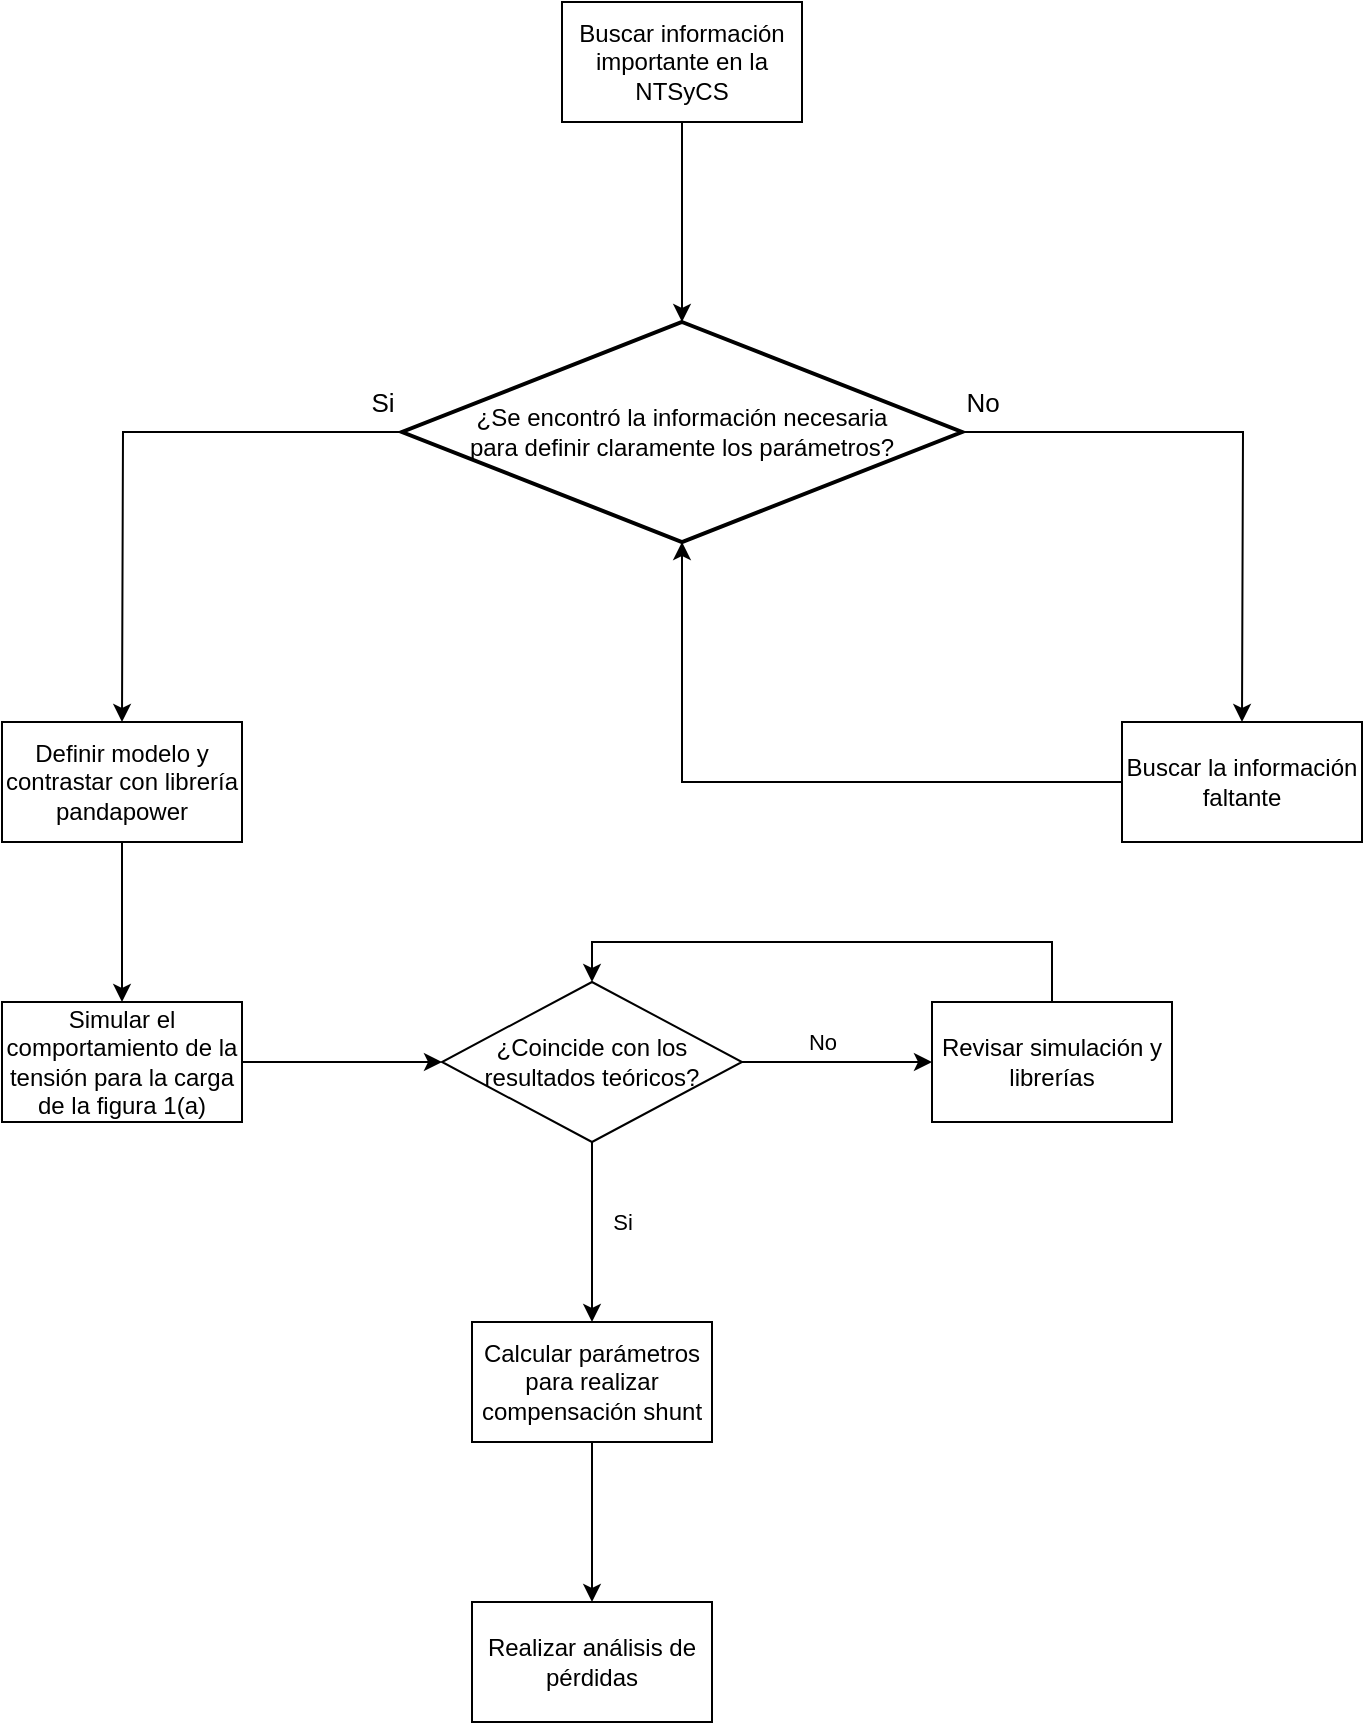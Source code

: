 <mxfile version="24.5.2" type="github">
  <diagram name="Página-1" id="Ia3Cc2sFgOf9JjpftwZH">
    <mxGraphModel dx="1009" dy="573" grid="1" gridSize="10" guides="1" tooltips="1" connect="1" arrows="1" fold="1" page="1" pageScale="1" pageWidth="827" pageHeight="1169" math="0" shadow="0">
      <root>
        <mxCell id="0" />
        <mxCell id="1" parent="0" />
        <mxCell id="a1qZ1Z9Rcn-P7U7oKMSJ-7" style="edgeStyle=orthogonalEdgeStyle;rounded=0;orthogonalLoop=1;jettySize=auto;html=1;" edge="1" parent="1" source="a1qZ1Z9Rcn-P7U7oKMSJ-5">
          <mxGeometry relative="1" as="geometry">
            <mxPoint x="400" y="240" as="targetPoint" />
          </mxGeometry>
        </mxCell>
        <mxCell id="a1qZ1Z9Rcn-P7U7oKMSJ-5" value="Buscar información importante en la NTSyCS" style="rounded=0;whiteSpace=wrap;html=1;" vertex="1" parent="1">
          <mxGeometry x="340" y="80" width="120" height="60" as="geometry" />
        </mxCell>
        <mxCell id="a1qZ1Z9Rcn-P7U7oKMSJ-20" value="&lt;font style=&quot;font-size: 13px;&quot;&gt;Si&lt;/font&gt;" style="edgeStyle=orthogonalEdgeStyle;rounded=0;orthogonalLoop=1;jettySize=auto;html=1;exitX=0;exitY=0.5;exitDx=0;exitDy=0;exitPerimeter=0;" edge="1" parent="1" source="a1qZ1Z9Rcn-P7U7oKMSJ-8">
          <mxGeometry x="-0.93" y="-15" relative="1" as="geometry">
            <mxPoint x="120" y="440" as="targetPoint" />
            <mxPoint as="offset" />
          </mxGeometry>
        </mxCell>
        <mxCell id="a1qZ1Z9Rcn-P7U7oKMSJ-21" value="&lt;font style=&quot;font-size: 13px;&quot;&gt;No&lt;/font&gt;" style="edgeStyle=orthogonalEdgeStyle;rounded=0;orthogonalLoop=1;jettySize=auto;html=1;exitX=1;exitY=0.5;exitDx=0;exitDy=0;exitPerimeter=0;" edge="1" parent="1" source="a1qZ1Z9Rcn-P7U7oKMSJ-8">
          <mxGeometry x="-0.93" y="15" relative="1" as="geometry">
            <mxPoint x="680" y="440" as="targetPoint" />
            <mxPoint as="offset" />
          </mxGeometry>
        </mxCell>
        <mxCell id="a1qZ1Z9Rcn-P7U7oKMSJ-8" value="&lt;div style=&quot;&quot;&gt;&lt;span style=&quot;background-color: initial;&quot;&gt;¿Se encontró la información necesaria&lt;/span&gt;&lt;/div&gt;&lt;div style=&quot;&quot;&gt;&lt;span style=&quot;background-color: initial;&quot;&gt;para definir claramente los parámetros?&lt;/span&gt;&lt;/div&gt;" style="strokeWidth=2;html=1;shape=mxgraph.flowchart.decision;whiteSpace=wrap;align=center;" vertex="1" parent="1">
          <mxGeometry x="260" y="240" width="280" height="110" as="geometry" />
        </mxCell>
        <mxCell id="a1qZ1Z9Rcn-P7U7oKMSJ-22" value="Buscar la información faltante" style="whiteSpace=wrap;html=1;" vertex="1" parent="1">
          <mxGeometry x="620" y="440" width="120" height="60" as="geometry" />
        </mxCell>
        <mxCell id="a1qZ1Z9Rcn-P7U7oKMSJ-23" style="edgeStyle=orthogonalEdgeStyle;rounded=0;orthogonalLoop=1;jettySize=auto;html=1;exitX=0;exitY=0.5;exitDx=0;exitDy=0;entryX=0.5;entryY=1;entryDx=0;entryDy=0;entryPerimeter=0;" edge="1" parent="1" source="a1qZ1Z9Rcn-P7U7oKMSJ-22" target="a1qZ1Z9Rcn-P7U7oKMSJ-8">
          <mxGeometry relative="1" as="geometry" />
        </mxCell>
        <mxCell id="a1qZ1Z9Rcn-P7U7oKMSJ-29" value="" style="edgeStyle=orthogonalEdgeStyle;rounded=0;orthogonalLoop=1;jettySize=auto;html=1;" edge="1" parent="1" source="a1qZ1Z9Rcn-P7U7oKMSJ-26" target="a1qZ1Z9Rcn-P7U7oKMSJ-28">
          <mxGeometry relative="1" as="geometry" />
        </mxCell>
        <mxCell id="a1qZ1Z9Rcn-P7U7oKMSJ-26" value="Definir modelo y contrastar con librería pandapower" style="whiteSpace=wrap;html=1;" vertex="1" parent="1">
          <mxGeometry x="60" y="440" width="120" height="60" as="geometry" />
        </mxCell>
        <mxCell id="a1qZ1Z9Rcn-P7U7oKMSJ-31" value="" style="edgeStyle=orthogonalEdgeStyle;rounded=0;orthogonalLoop=1;jettySize=auto;html=1;" edge="1" parent="1" source="a1qZ1Z9Rcn-P7U7oKMSJ-28" target="a1qZ1Z9Rcn-P7U7oKMSJ-30">
          <mxGeometry relative="1" as="geometry" />
        </mxCell>
        <mxCell id="a1qZ1Z9Rcn-P7U7oKMSJ-28" value="Simular el comportamiento de la tensión para la carga de la figura 1(a)" style="whiteSpace=wrap;html=1;" vertex="1" parent="1">
          <mxGeometry x="60" y="580" width="120" height="60" as="geometry" />
        </mxCell>
        <mxCell id="a1qZ1Z9Rcn-P7U7oKMSJ-33" value="No" style="edgeStyle=orthogonalEdgeStyle;rounded=0;orthogonalLoop=1;jettySize=auto;html=1;" edge="1" parent="1" source="a1qZ1Z9Rcn-P7U7oKMSJ-30" target="a1qZ1Z9Rcn-P7U7oKMSJ-32">
          <mxGeometry x="-1" y="125" relative="1" as="geometry">
            <mxPoint x="-10" y="-50" as="offset" />
          </mxGeometry>
        </mxCell>
        <mxCell id="a1qZ1Z9Rcn-P7U7oKMSJ-35" value="Si" style="edgeStyle=orthogonalEdgeStyle;rounded=0;orthogonalLoop=1;jettySize=auto;html=1;" edge="1" parent="1" source="a1qZ1Z9Rcn-P7U7oKMSJ-30" target="a1qZ1Z9Rcn-P7U7oKMSJ-34">
          <mxGeometry x="-1" y="-100" relative="1" as="geometry">
            <mxPoint x="-60" y="-20" as="offset" />
          </mxGeometry>
        </mxCell>
        <mxCell id="a1qZ1Z9Rcn-P7U7oKMSJ-30" value="¿Coincide con los resultados teóricos?" style="rhombus;whiteSpace=wrap;html=1;" vertex="1" parent="1">
          <mxGeometry x="280" y="570" width="150" height="80" as="geometry" />
        </mxCell>
        <mxCell id="a1qZ1Z9Rcn-P7U7oKMSJ-38" value="" style="edgeStyle=orthogonalEdgeStyle;rounded=0;orthogonalLoop=1;jettySize=auto;html=1;" edge="1" parent="1" source="a1qZ1Z9Rcn-P7U7oKMSJ-32" target="a1qZ1Z9Rcn-P7U7oKMSJ-37">
          <mxGeometry relative="1" as="geometry" />
        </mxCell>
        <mxCell id="a1qZ1Z9Rcn-P7U7oKMSJ-32" value="Calcular parámetros para realizar compensación shunt" style="whiteSpace=wrap;html=1;" vertex="1" parent="1">
          <mxGeometry x="295" y="740" width="120" height="60" as="geometry" />
        </mxCell>
        <mxCell id="a1qZ1Z9Rcn-P7U7oKMSJ-36" style="edgeStyle=orthogonalEdgeStyle;rounded=0;orthogonalLoop=1;jettySize=auto;html=1;entryX=0.5;entryY=0;entryDx=0;entryDy=0;" edge="1" parent="1" source="a1qZ1Z9Rcn-P7U7oKMSJ-34" target="a1qZ1Z9Rcn-P7U7oKMSJ-30">
          <mxGeometry relative="1" as="geometry">
            <Array as="points">
              <mxPoint x="585" y="550" />
              <mxPoint x="355" y="550" />
            </Array>
          </mxGeometry>
        </mxCell>
        <mxCell id="a1qZ1Z9Rcn-P7U7oKMSJ-34" value="Revisar simulación y librerías" style="whiteSpace=wrap;html=1;" vertex="1" parent="1">
          <mxGeometry x="525" y="580" width="120" height="60" as="geometry" />
        </mxCell>
        <mxCell id="a1qZ1Z9Rcn-P7U7oKMSJ-37" value="Realizar análisis de pérdidas" style="whiteSpace=wrap;html=1;" vertex="1" parent="1">
          <mxGeometry x="295" y="880" width="120" height="60" as="geometry" />
        </mxCell>
      </root>
    </mxGraphModel>
  </diagram>
</mxfile>
